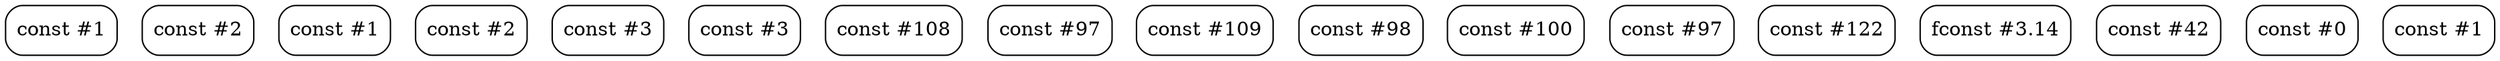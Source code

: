 digraph G{
  n0 [shape=box style=rounded label="const #1"];
  n1 [shape=box style=rounded label="const #2"];
  n3 [shape=box style=rounded label="const #1"];
  n4 [shape=box style=rounded label="const #2"];
  n5 [shape=box style=rounded label="const #3"];
  n6 [shape=box style=rounded label="const #3"];
  n8 [shape=box style=rounded label="const #108"];
  n9 [shape=box style=rounded label="const #97"];
  n10 [shape=box style=rounded label="const #109"];
  n11 [shape=box style=rounded label="const #98"];
  n12 [shape=box style=rounded label="const #100"];
  n13 [shape=box style=rounded label="const #97"];
  n15 [shape=box style=rounded label="const #122"];
  n17 [shape=box style=rounded label="fconst #3.14"];
  n19 [shape=box style=rounded label="const #42"];
  n21 [shape=box style=rounded label="const #0"];
  n23 [shape=box style=rounded label="const #1"];
}
